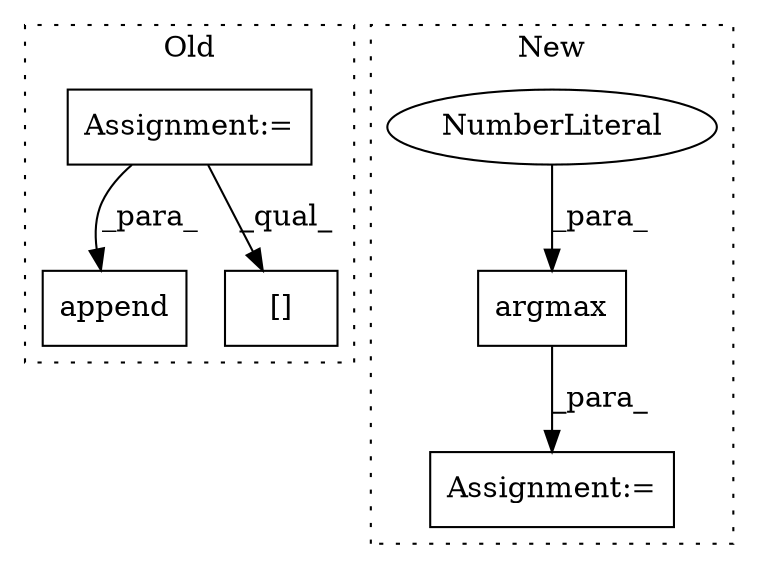 digraph G {
subgraph cluster0 {
1 [label="append" a="32" s="59571,59677" l="7,1" shape="box"];
4 [label="Assignment:=" a="7" s="59303" l="1" shape="box"];
6 [label="[]" a="2" s="59547,59556" l="7,1" shape="box"];
label = "Old";
style="dotted";
}
subgraph cluster1 {
2 [label="argmax" a="32" s="61011,61029" l="7,1" shape="box"];
3 [label="Assignment:=" a="7" s="60999" l="1" shape="box"];
5 [label="NumberLiteral" a="34" s="61028" l="1" shape="ellipse"];
label = "New";
style="dotted";
}
2 -> 3 [label="_para_"];
4 -> 6 [label="_qual_"];
4 -> 1 [label="_para_"];
5 -> 2 [label="_para_"];
}